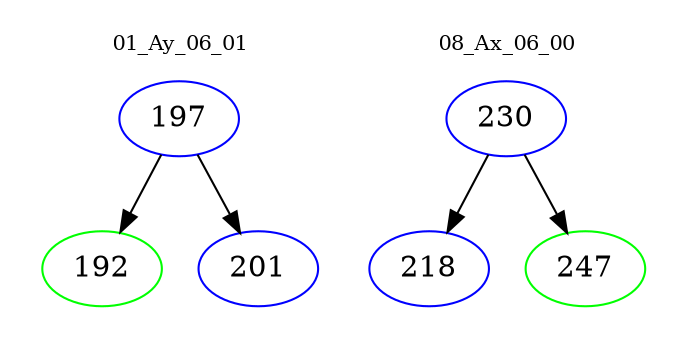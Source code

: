 digraph{
subgraph cluster_0 {
color = white
label = "01_Ay_06_01";
fontsize=10;
T0_197 [label="197", color="blue"]
T0_197 -> T0_192 [color="black"]
T0_192 [label="192", color="green"]
T0_197 -> T0_201 [color="black"]
T0_201 [label="201", color="blue"]
}
subgraph cluster_1 {
color = white
label = "08_Ax_06_00";
fontsize=10;
T1_230 [label="230", color="blue"]
T1_230 -> T1_218 [color="black"]
T1_218 [label="218", color="blue"]
T1_230 -> T1_247 [color="black"]
T1_247 [label="247", color="green"]
}
}
